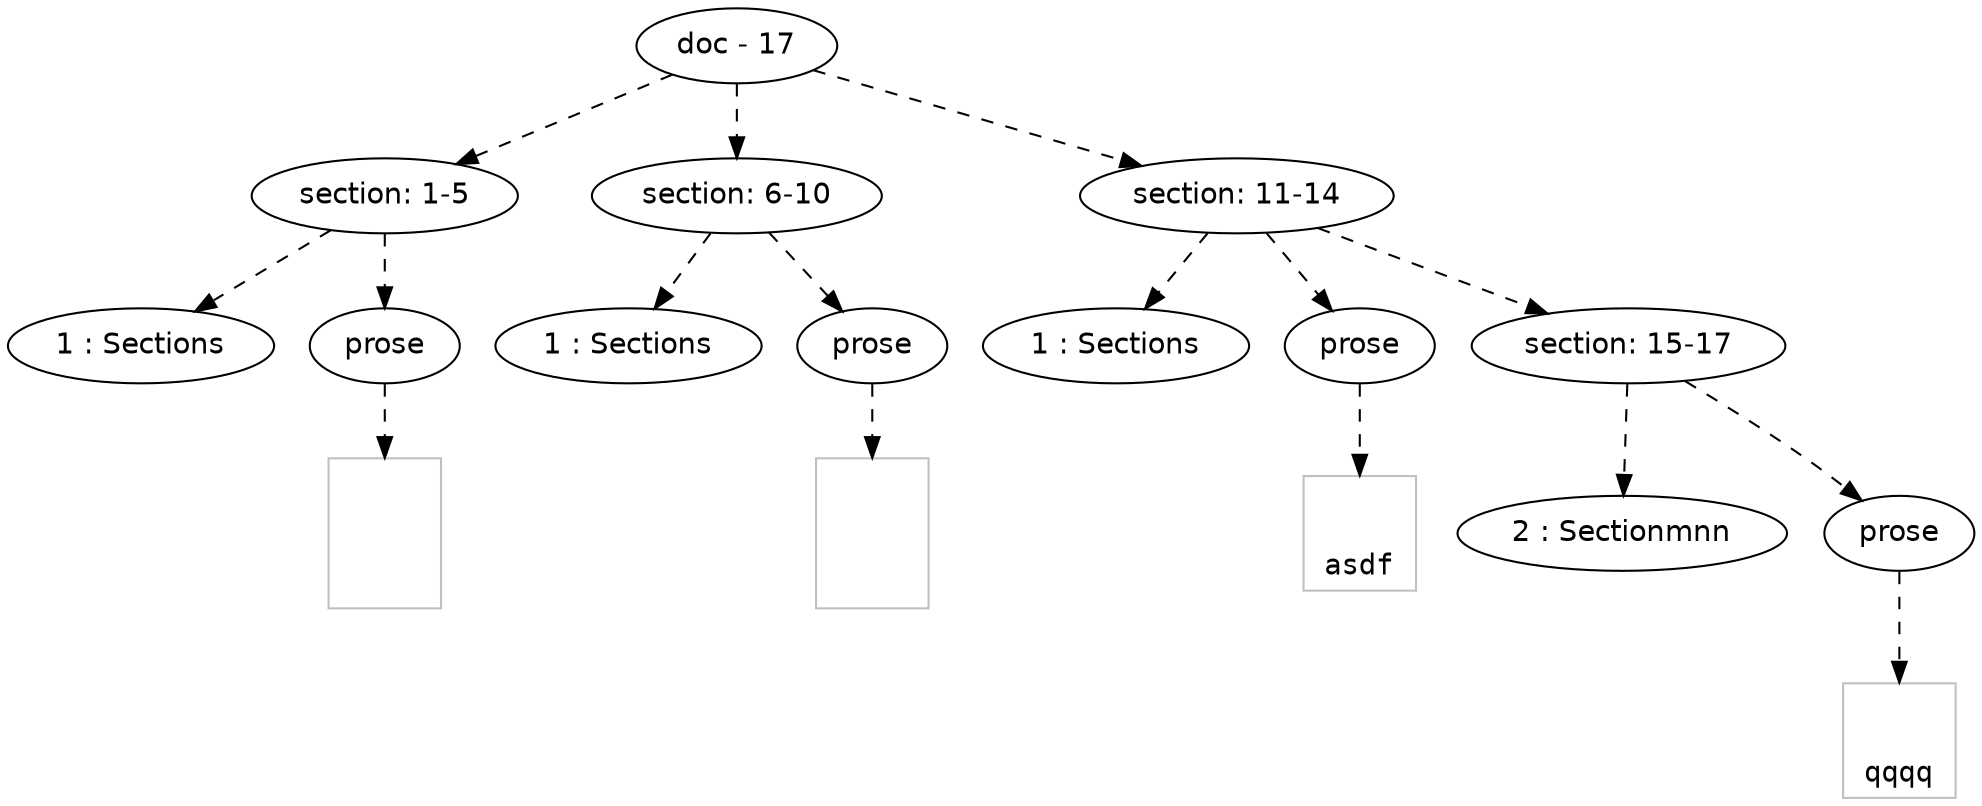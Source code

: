 digraph hierarchy {

node [fontname=Helvetica]
edge [style=dashed]

doc_0 [label="doc - 17"]


doc_0 -> { section_1 section_2 section_3}
{rank=same; section_1 section_2 section_3}

section_1 [label="section: 1-5"]

section_2 [label="section: 6-10"]

section_3 [label="section: 11-14"]


section_1 -> { header_4 prose_5}
{rank=same; header_4 prose_5}

header_4 [label="1 : Sections"]

prose_5 [label="prose"]


prose_5 -> leaf_6
leaf_6  [color=Gray,shape=rectangle,fontname=Inconsolata,label="



"]
section_2 -> { header_7 prose_8}
{rank=same; header_7 prose_8}

header_7 [label="1 : Sections"]

prose_8 [label="prose"]


prose_8 -> leaf_9
leaf_9  [color=Gray,shape=rectangle,fontname=Inconsolata,label="



"]
section_3 -> { header_10 prose_11 section_12}
{rank=same; header_10 prose_11 section_12}

header_10 [label="1 : Sections"]

prose_11 [label="prose"]

section_12 [label="section: 15-17"]


prose_11 -> leaf_13
leaf_13  [color=Gray,shape=rectangle,fontname=Inconsolata,label="

asdf
"]
section_12 -> { header_14 prose_15}
{rank=same; header_14 prose_15}

header_14 [label="2 : Sectionmnn"]

prose_15 [label="prose"]


prose_15 -> leaf_16
leaf_16  [color=Gray,shape=rectangle,fontname=Inconsolata,label="

qqqq"]

}
